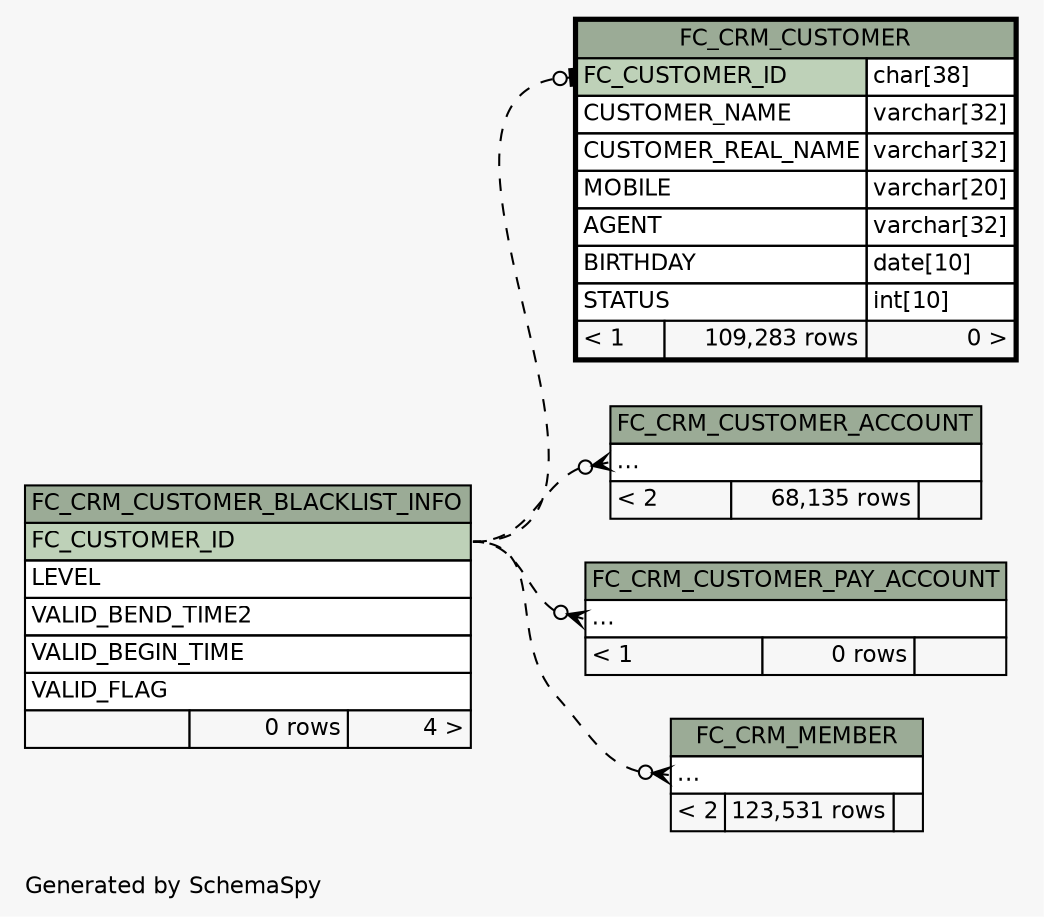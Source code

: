 // dot 2.26.0 on Linux 2.6.32-504.8.1.el6.x86_64
// SchemaSpy rev 590
digraph "impliedTwoDegreesRelationshipsDiagram" {
  graph [
    rankdir="RL"
    bgcolor="#f7f7f7"
    label="\nGenerated by SchemaSpy"
    labeljust="l"
    nodesep="0.18"
    ranksep="0.46"
    fontname="Helvetica"
    fontsize="11"
  ];
  node [
    fontname="Helvetica"
    fontsize="11"
    shape="plaintext"
  ];
  edge [
    arrowsize="0.8"
  ];
  "FC_CRM_CUSTOMER":"FC_CUSTOMER_ID":w -> "FC_CRM_CUSTOMER_BLACKLIST_INFO":"FC_CUSTOMER_ID":e [arrowhead=none dir=back arrowtail=teeodot style=dashed];
  "FC_CRM_CUSTOMER_ACCOUNT":"elipses":w -> "FC_CRM_CUSTOMER_BLACKLIST_INFO":"FC_CUSTOMER_ID":e [arrowhead=none dir=back arrowtail=crowodot style=dashed];
  "FC_CRM_CUSTOMER_PAY_ACCOUNT":"elipses":w -> "FC_CRM_CUSTOMER_BLACKLIST_INFO":"FC_CUSTOMER_ID":e [arrowhead=none dir=back arrowtail=crowodot style=dashed];
  "FC_CRM_MEMBER":"elipses":w -> "FC_CRM_CUSTOMER_BLACKLIST_INFO":"FC_CUSTOMER_ID":e [arrowhead=none dir=back arrowtail=crowodot style=dashed];
  "FC_CRM_CUSTOMER" [
    label=<
    <TABLE BORDER="2" CELLBORDER="1" CELLSPACING="0" BGCOLOR="#ffffff">
      <TR><TD COLSPAN="3" BGCOLOR="#9bab96" ALIGN="CENTER">FC_CRM_CUSTOMER</TD></TR>
      <TR><TD PORT="FC_CUSTOMER_ID" COLSPAN="2" BGCOLOR="#bed1b8" ALIGN="LEFT">FC_CUSTOMER_ID</TD><TD PORT="FC_CUSTOMER_ID.type" ALIGN="LEFT">char[38]</TD></TR>
      <TR><TD PORT="CUSTOMER_NAME" COLSPAN="2" ALIGN="LEFT">CUSTOMER_NAME</TD><TD PORT="CUSTOMER_NAME.type" ALIGN="LEFT">varchar[32]</TD></TR>
      <TR><TD PORT="CUSTOMER_REAL_NAME" COLSPAN="2" ALIGN="LEFT">CUSTOMER_REAL_NAME</TD><TD PORT="CUSTOMER_REAL_NAME.type" ALIGN="LEFT">varchar[32]</TD></TR>
      <TR><TD PORT="MOBILE" COLSPAN="2" ALIGN="LEFT">MOBILE</TD><TD PORT="MOBILE.type" ALIGN="LEFT">varchar[20]</TD></TR>
      <TR><TD PORT="AGENT" COLSPAN="2" ALIGN="LEFT">AGENT</TD><TD PORT="AGENT.type" ALIGN="LEFT">varchar[32]</TD></TR>
      <TR><TD PORT="BIRTHDAY" COLSPAN="2" ALIGN="LEFT">BIRTHDAY</TD><TD PORT="BIRTHDAY.type" ALIGN="LEFT">date[10]</TD></TR>
      <TR><TD PORT="STATUS" COLSPAN="2" ALIGN="LEFT">STATUS</TD><TD PORT="STATUS.type" ALIGN="LEFT">int[10]</TD></TR>
      <TR><TD ALIGN="LEFT" BGCOLOR="#f7f7f7">&lt; 1</TD><TD ALIGN="RIGHT" BGCOLOR="#f7f7f7">109,283 rows</TD><TD ALIGN="RIGHT" BGCOLOR="#f7f7f7">0 &gt;</TD></TR>
    </TABLE>>
    URL="FC_CRM_CUSTOMER.html"
    tooltip="FC_CRM_CUSTOMER"
  ];
  "FC_CRM_CUSTOMER_ACCOUNT" [
    label=<
    <TABLE BORDER="0" CELLBORDER="1" CELLSPACING="0" BGCOLOR="#ffffff">
      <TR><TD COLSPAN="3" BGCOLOR="#9bab96" ALIGN="CENTER">FC_CRM_CUSTOMER_ACCOUNT</TD></TR>
      <TR><TD PORT="elipses" COLSPAN="3" ALIGN="LEFT">...</TD></TR>
      <TR><TD ALIGN="LEFT" BGCOLOR="#f7f7f7">&lt; 2</TD><TD ALIGN="RIGHT" BGCOLOR="#f7f7f7">68,135 rows</TD><TD ALIGN="RIGHT" BGCOLOR="#f7f7f7">  </TD></TR>
    </TABLE>>
    URL="FC_CRM_CUSTOMER_ACCOUNT.html"
    tooltip="FC_CRM_CUSTOMER_ACCOUNT"
  ];
  "FC_CRM_CUSTOMER_BLACKLIST_INFO" [
    label=<
    <TABLE BORDER="0" CELLBORDER="1" CELLSPACING="0" BGCOLOR="#ffffff">
      <TR><TD COLSPAN="3" BGCOLOR="#9bab96" ALIGN="CENTER">FC_CRM_CUSTOMER_BLACKLIST_INFO</TD></TR>
      <TR><TD PORT="FC_CUSTOMER_ID" COLSPAN="3" BGCOLOR="#bed1b8" ALIGN="LEFT">FC_CUSTOMER_ID</TD></TR>
      <TR><TD PORT="LEVEL" COLSPAN="3" ALIGN="LEFT">LEVEL</TD></TR>
      <TR><TD PORT="VALID_BEND_TIME2" COLSPAN="3" ALIGN="LEFT">VALID_BEND_TIME2</TD></TR>
      <TR><TD PORT="VALID_BEGIN_TIME" COLSPAN="3" ALIGN="LEFT">VALID_BEGIN_TIME</TD></TR>
      <TR><TD PORT="VALID_FLAG" COLSPAN="3" ALIGN="LEFT">VALID_FLAG</TD></TR>
      <TR><TD ALIGN="LEFT" BGCOLOR="#f7f7f7">  </TD><TD ALIGN="RIGHT" BGCOLOR="#f7f7f7">0 rows</TD><TD ALIGN="RIGHT" BGCOLOR="#f7f7f7">4 &gt;</TD></TR>
    </TABLE>>
    URL="FC_CRM_CUSTOMER_BLACKLIST_INFO.html"
    tooltip="FC_CRM_CUSTOMER_BLACKLIST_INFO"
  ];
  "FC_CRM_CUSTOMER_PAY_ACCOUNT" [
    label=<
    <TABLE BORDER="0" CELLBORDER="1" CELLSPACING="0" BGCOLOR="#ffffff">
      <TR><TD COLSPAN="3" BGCOLOR="#9bab96" ALIGN="CENTER">FC_CRM_CUSTOMER_PAY_ACCOUNT</TD></TR>
      <TR><TD PORT="elipses" COLSPAN="3" ALIGN="LEFT">...</TD></TR>
      <TR><TD ALIGN="LEFT" BGCOLOR="#f7f7f7">&lt; 1</TD><TD ALIGN="RIGHT" BGCOLOR="#f7f7f7">0 rows</TD><TD ALIGN="RIGHT" BGCOLOR="#f7f7f7">  </TD></TR>
    </TABLE>>
    URL="FC_CRM_CUSTOMER_PAY_ACCOUNT.html"
    tooltip="FC_CRM_CUSTOMER_PAY_ACCOUNT"
  ];
  "FC_CRM_MEMBER" [
    label=<
    <TABLE BORDER="0" CELLBORDER="1" CELLSPACING="0" BGCOLOR="#ffffff">
      <TR><TD COLSPAN="3" BGCOLOR="#9bab96" ALIGN="CENTER">FC_CRM_MEMBER</TD></TR>
      <TR><TD PORT="elipses" COLSPAN="3" ALIGN="LEFT">...</TD></TR>
      <TR><TD ALIGN="LEFT" BGCOLOR="#f7f7f7">&lt; 2</TD><TD ALIGN="RIGHT" BGCOLOR="#f7f7f7">123,531 rows</TD><TD ALIGN="RIGHT" BGCOLOR="#f7f7f7">  </TD></TR>
    </TABLE>>
    URL="FC_CRM_MEMBER.html"
    tooltip="FC_CRM_MEMBER"
  ];
}
